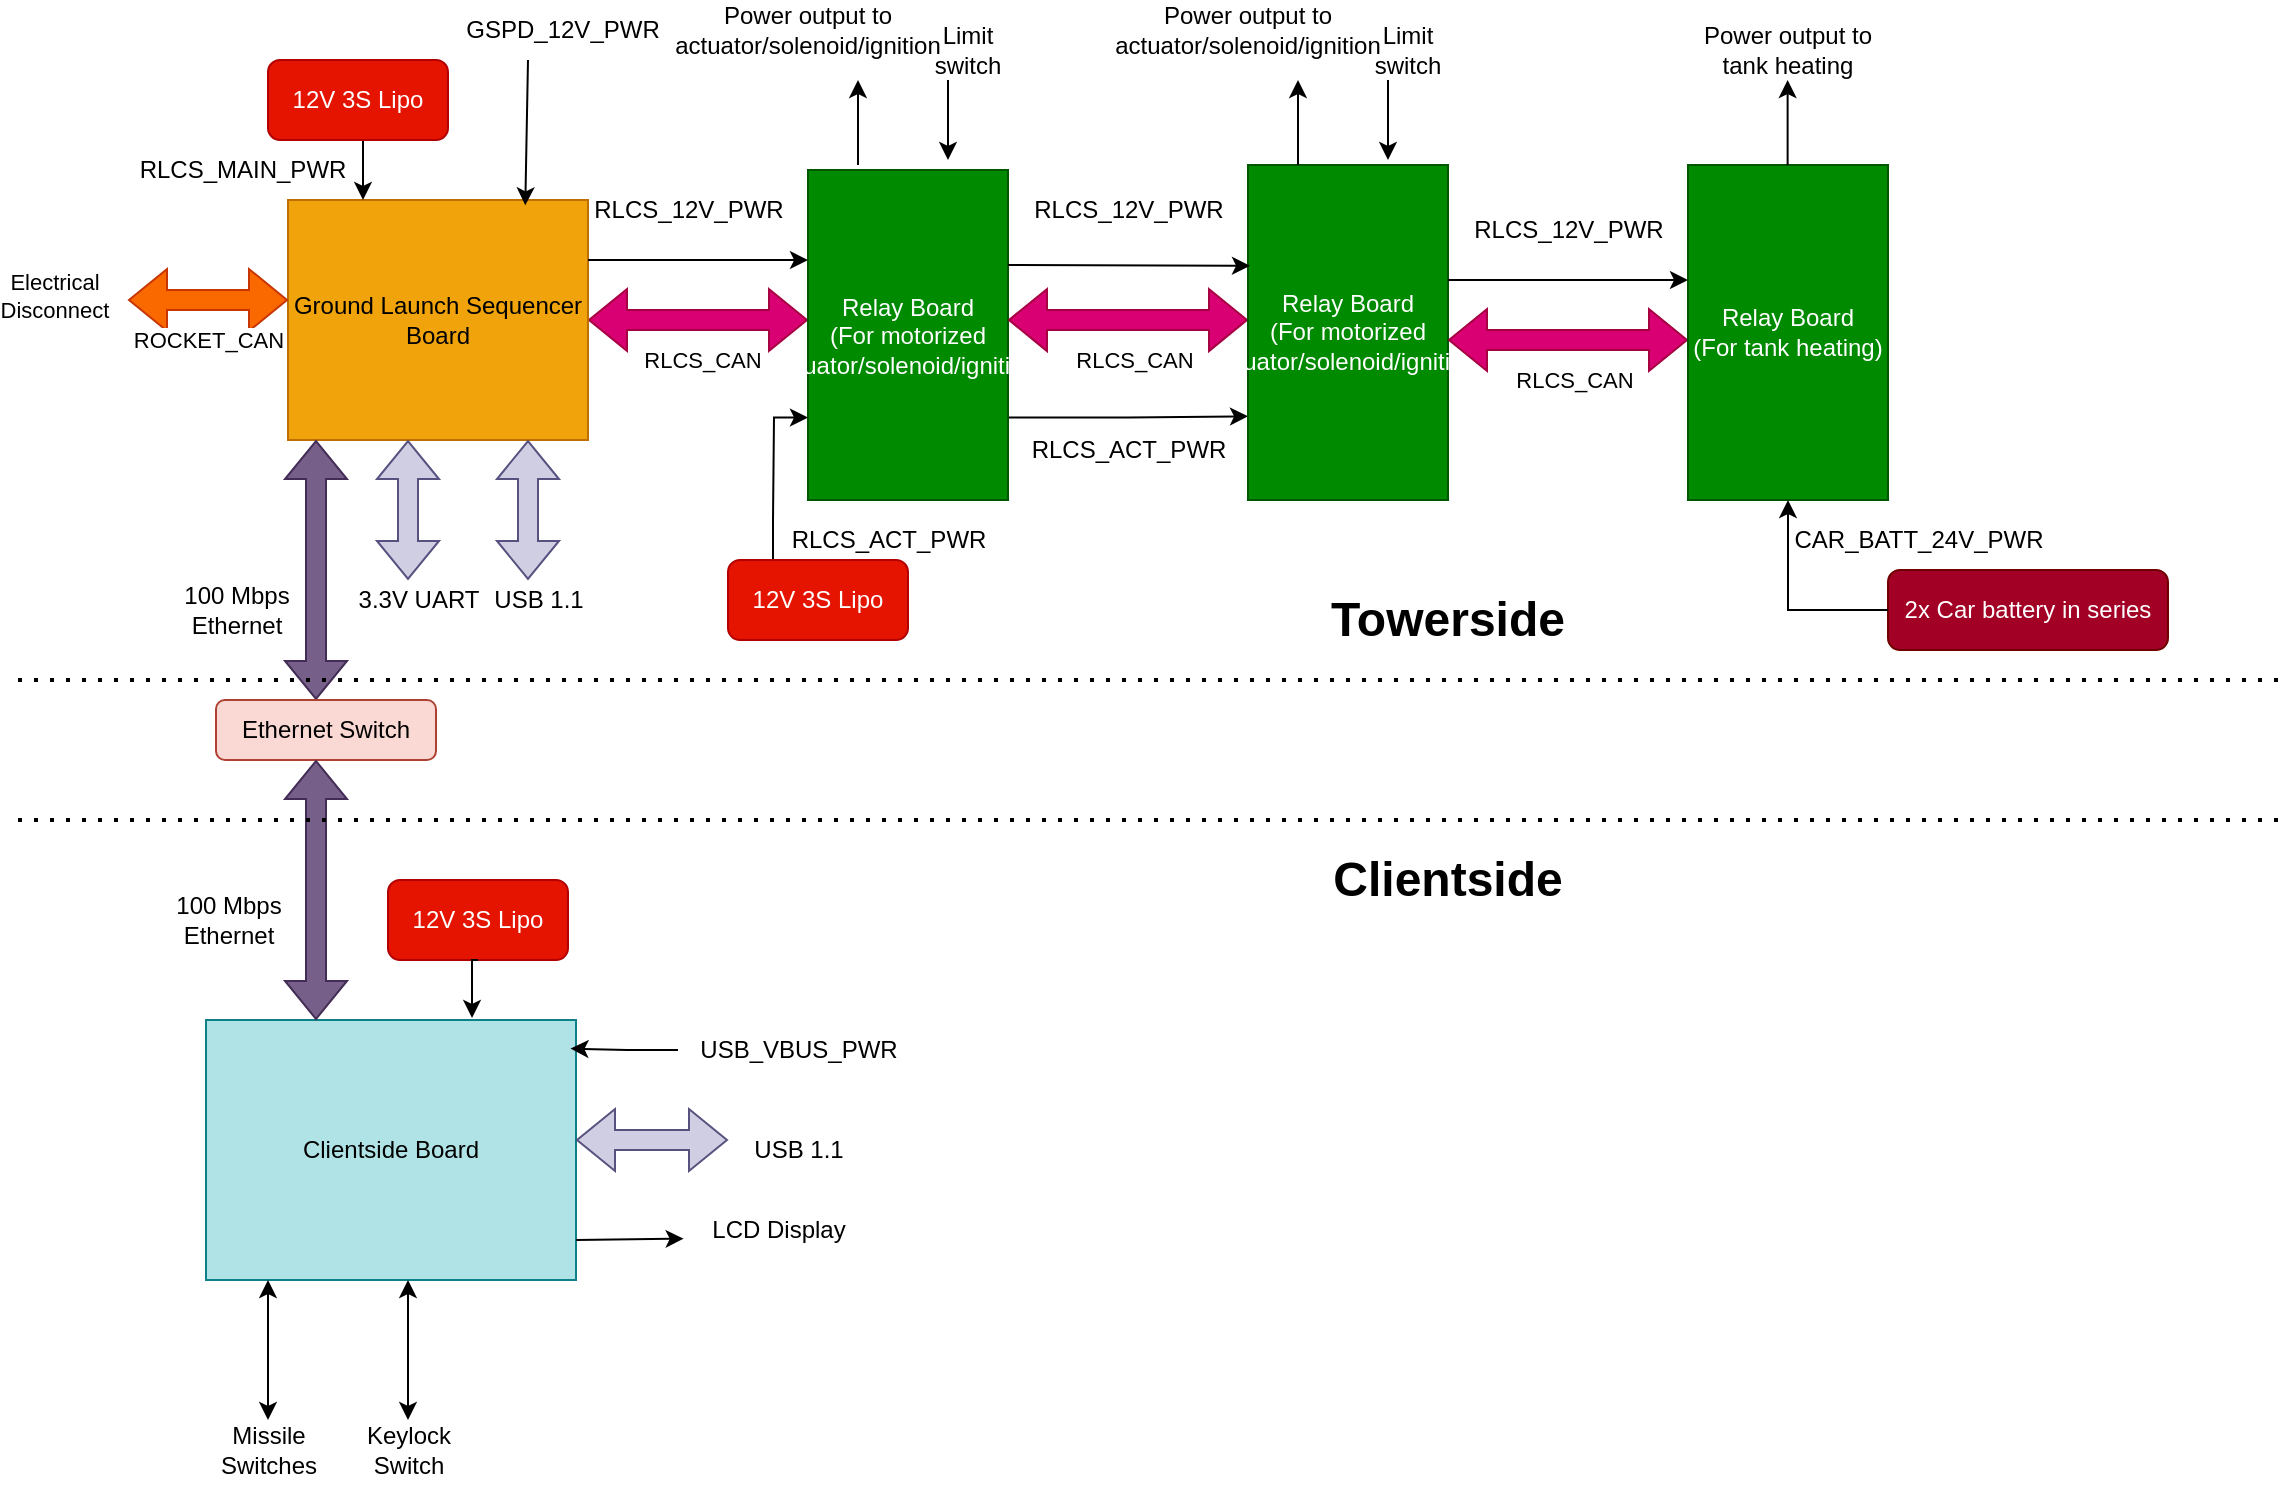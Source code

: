<mxfile version="28.2.5" pages="4">
  <diagram name="System Architecture" id="21cekb98lOXPzb_RpxWp">
    <mxGraphModel dx="1344" dy="868" grid="1" gridSize="10" guides="1" tooltips="1" connect="1" arrows="1" fold="1" page="1" pageScale="1" pageWidth="827" pageHeight="1169" math="0" shadow="0">
      <root>
        <mxCell id="0" />
        <mxCell id="1" parent="0" />
        <mxCell id="pu4P01RbKX67M3HBGX0o-3" value="" style="shape=flexArrow;endArrow=classic;startArrow=classic;html=1;rounded=0;fillColor=#d80073;strokeColor=#A50040;exitX=1;exitY=0.5;exitDx=0;exitDy=0;" edge="1" parent="1" source="pu4P01RbKX67M3HBGX0o-6">
          <mxGeometry width="100" height="100" relative="1" as="geometry">
            <mxPoint x="565" y="310" as="sourcePoint" />
            <mxPoint x="645" y="310" as="targetPoint" />
          </mxGeometry>
        </mxCell>
        <mxCell id="pu4P01RbKX67M3HBGX0o-4" value="RLCS_CAN" style="edgeLabel;html=1;align=center;verticalAlign=middle;resizable=0;points=[];" vertex="1" connectable="0" parent="pu4P01RbKX67M3HBGX0o-3">
          <mxGeometry x="0.105" y="-4" relative="1" as="geometry">
            <mxPoint x="-4" y="16" as="offset" />
          </mxGeometry>
        </mxCell>
        <mxCell id="pu4P01RbKX67M3HBGX0o-5" value="RLCS_12V_PWR" style="text;html=1;align=center;verticalAlign=middle;resizable=0;points=[];autosize=1;strokeColor=none;fillColor=none;" vertex="1" parent="1">
          <mxGeometry x="525" y="240" width="120" height="30" as="geometry" />
        </mxCell>
        <mxCell id="pu4P01RbKX67M3HBGX0o-6" value="Ground Launch Sequencer Board" style="rounded=0;whiteSpace=wrap;html=1;fillColor=#f0a30a;fontColor=#000000;strokeColor=#BD7000;" vertex="1" parent="1">
          <mxGeometry x="385" y="250" width="150" height="120" as="geometry" />
        </mxCell>
        <mxCell id="pu4P01RbKX67M3HBGX0o-26" style="edgeStyle=orthogonalEdgeStyle;rounded=0;orthogonalLoop=1;jettySize=auto;html=1;exitX=1;exitY=0.75;exitDx=0;exitDy=0;entryX=0;entryY=0.75;entryDx=0;entryDy=0;" edge="1" parent="1" source="pu4P01RbKX67M3HBGX0o-7" target="pu4P01RbKX67M3HBGX0o-13">
          <mxGeometry relative="1" as="geometry" />
        </mxCell>
        <mxCell id="pu4P01RbKX67M3HBGX0o-7" value="&lt;div&gt;Relay Board&lt;/div&gt;&lt;div&gt;(For motorized actuator/solenoid/ignition)&lt;/div&gt;" style="rounded=0;whiteSpace=wrap;html=1;fillColor=#008a00;fontColor=#ffffff;strokeColor=#005700;" vertex="1" parent="1">
          <mxGeometry x="645" y="235" width="100" height="165" as="geometry" />
        </mxCell>
        <mxCell id="pu4P01RbKX67M3HBGX0o-10" value="" style="shape=flexArrow;endArrow=classic;startArrow=classic;html=1;rounded=0;fillColor=#d80073;strokeColor=#A50040;entryX=0;entryY=0.463;entryDx=0;entryDy=0;entryPerimeter=0;" edge="1" parent="1" target="pu4P01RbKX67M3HBGX0o-13">
          <mxGeometry width="100" height="100" relative="1" as="geometry">
            <mxPoint x="745" y="310" as="sourcePoint" />
            <mxPoint x="825" y="310" as="targetPoint" />
          </mxGeometry>
        </mxCell>
        <mxCell id="pu4P01RbKX67M3HBGX0o-11" value="RLCS_CAN" style="edgeLabel;html=1;align=center;verticalAlign=middle;resizable=0;points=[];" vertex="1" connectable="0" parent="pu4P01RbKX67M3HBGX0o-10">
          <mxGeometry x="0.105" y="-4" relative="1" as="geometry">
            <mxPoint x="-4" y="16" as="offset" />
          </mxGeometry>
        </mxCell>
        <mxCell id="pu4P01RbKX67M3HBGX0o-12" value="RLCS_12V_PWR" style="text;html=1;align=center;verticalAlign=middle;resizable=0;points=[];autosize=1;strokeColor=none;fillColor=none;" vertex="1" parent="1">
          <mxGeometry x="745" y="240" width="120" height="30" as="geometry" />
        </mxCell>
        <mxCell id="pu4P01RbKX67M3HBGX0o-13" value="&lt;div&gt;Relay Board&lt;/div&gt;&lt;div&gt;(For motorized actuator/solenoid/ignition)&lt;/div&gt;" style="rounded=0;whiteSpace=wrap;html=1;fillColor=#008a00;fontColor=#ffffff;strokeColor=#005700;" vertex="1" parent="1">
          <mxGeometry x="865" y="232.5" width="100" height="167.5" as="geometry" />
        </mxCell>
        <mxCell id="pu4P01RbKX67M3HBGX0o-16" value="RLCS_ACT_PWR" style="text;html=1;align=center;verticalAlign=middle;resizable=0;points=[];autosize=1;strokeColor=none;fillColor=none;" vertex="1" parent="1">
          <mxGeometry x="745" y="360" width="120" height="30" as="geometry" />
        </mxCell>
        <mxCell id="pu4P01RbKX67M3HBGX0o-25" style="edgeStyle=orthogonalEdgeStyle;rounded=0;orthogonalLoop=1;jettySize=auto;html=1;exitX=0.25;exitY=0;exitDx=0;exitDy=0;entryX=0;entryY=0.75;entryDx=0;entryDy=0;" edge="1" parent="1" source="pu4P01RbKX67M3HBGX0o-18" target="pu4P01RbKX67M3HBGX0o-7">
          <mxGeometry relative="1" as="geometry">
            <Array as="points">
              <mxPoint x="628" y="410" />
              <mxPoint x="628" y="359" />
            </Array>
          </mxGeometry>
        </mxCell>
        <mxCell id="pu4P01RbKX67M3HBGX0o-18" value="12V 3S Lipo" style="rounded=1;whiteSpace=wrap;html=1;fillColor=#e51400;fontColor=#ffffff;strokeColor=#B20000;" vertex="1" parent="1">
          <mxGeometry x="605" y="430" width="90" height="40" as="geometry" />
        </mxCell>
        <mxCell id="pu4P01RbKX67M3HBGX0o-20" value="RLCS_ACT_PWR" style="text;html=1;align=center;verticalAlign=middle;resizable=0;points=[];autosize=1;strokeColor=none;fillColor=none;" vertex="1" parent="1">
          <mxGeometry x="625" y="405" width="120" height="30" as="geometry" />
        </mxCell>
        <mxCell id="pu4P01RbKX67M3HBGX0o-22" value="" style="endArrow=classic;html=1;rounded=0;entryX=0;entryY=0.273;entryDx=0;entryDy=0;exitX=1;exitY=0.25;exitDx=0;exitDy=0;entryPerimeter=0;" edge="1" parent="1" source="pu4P01RbKX67M3HBGX0o-6" target="pu4P01RbKX67M3HBGX0o-7">
          <mxGeometry width="50" height="50" relative="1" as="geometry">
            <mxPoint x="535" y="282.5" as="sourcePoint" />
            <mxPoint x="585" y="232.5" as="targetPoint" />
          </mxGeometry>
        </mxCell>
        <mxCell id="pu4P01RbKX67M3HBGX0o-27" value="" style="shape=flexArrow;endArrow=classic;startArrow=classic;html=1;rounded=0;fillColor=#76608a;strokeColor=#432D57;" edge="1" parent="1">
          <mxGeometry width="100" height="100" relative="1" as="geometry">
            <mxPoint x="399" y="500" as="sourcePoint" />
            <mxPoint x="399" y="370" as="targetPoint" />
          </mxGeometry>
        </mxCell>
        <mxCell id="pu4P01RbKX67M3HBGX0o-28" value="" style="shape=flexArrow;endArrow=classic;startArrow=classic;html=1;rounded=0;fillColor=#d0cee2;strokeColor=#56517e;" edge="1" parent="1">
          <mxGeometry width="100" height="100" relative="1" as="geometry">
            <mxPoint x="505" y="440" as="sourcePoint" />
            <mxPoint x="505" y="370" as="targetPoint" />
          </mxGeometry>
        </mxCell>
        <mxCell id="pu4P01RbKX67M3HBGX0o-29" value="&lt;div&gt;100 Mbps&lt;/div&gt;&lt;div&gt;Ethernet&lt;/div&gt;" style="text;html=1;align=center;verticalAlign=middle;resizable=0;points=[];autosize=1;strokeColor=none;fillColor=none;" vertex="1" parent="1">
          <mxGeometry x="319" y="435" width="80" height="40" as="geometry" />
        </mxCell>
        <mxCell id="pu4P01RbKX67M3HBGX0o-30" value="USB 1.1" style="text;html=1;align=center;verticalAlign=middle;resizable=0;points=[];autosize=1;strokeColor=none;fillColor=none;" vertex="1" parent="1">
          <mxGeometry x="475" y="435" width="70" height="30" as="geometry" />
        </mxCell>
        <mxCell id="pu4P01RbKX67M3HBGX0o-32" style="edgeStyle=orthogonalEdgeStyle;rounded=0;orthogonalLoop=1;jettySize=auto;html=1;exitX=0.75;exitY=1;exitDx=0;exitDy=0;entryX=0.25;entryY=0;entryDx=0;entryDy=0;" edge="1" parent="1" source="pu4P01RbKX67M3HBGX0o-31" target="pu4P01RbKX67M3HBGX0o-6">
          <mxGeometry relative="1" as="geometry" />
        </mxCell>
        <mxCell id="pu4P01RbKX67M3HBGX0o-31" value="12V 3S Lipo" style="rounded=1;whiteSpace=wrap;html=1;fillColor=#e51400;fontColor=#ffffff;strokeColor=#B20000;" vertex="1" parent="1">
          <mxGeometry x="375" y="180" width="90" height="40" as="geometry" />
        </mxCell>
        <mxCell id="pu4P01RbKX67M3HBGX0o-33" value="" style="endArrow=classic;html=1;rounded=0;entryX=0.791;entryY=0.022;entryDx=0;entryDy=0;entryPerimeter=0;" edge="1" parent="1" target="pu4P01RbKX67M3HBGX0o-6">
          <mxGeometry width="50" height="50" relative="1" as="geometry">
            <mxPoint x="505" y="180" as="sourcePoint" />
            <mxPoint x="555" y="130" as="targetPoint" />
          </mxGeometry>
        </mxCell>
        <mxCell id="pu4P01RbKX67M3HBGX0o-34" value="GSPD_12V_PWR" style="text;html=1;align=center;verticalAlign=middle;whiteSpace=wrap;rounded=0;" vertex="1" parent="1">
          <mxGeometry x="475" y="150" width="95" height="30" as="geometry" />
        </mxCell>
        <mxCell id="pu4P01RbKX67M3HBGX0o-36" value="Ethernet Switch" style="rounded=1;whiteSpace=wrap;html=1;fillColor=#fad9d5;strokeColor=#ae4132;" vertex="1" parent="1">
          <mxGeometry x="349" y="500" width="110" height="30" as="geometry" />
        </mxCell>
        <mxCell id="pu4P01RbKX67M3HBGX0o-37" value="Clientside Board" style="rounded=0;whiteSpace=wrap;html=1;fillColor=#b0e3e6;strokeColor=#0e8088;" vertex="1" parent="1">
          <mxGeometry x="344" y="660" width="185" height="130" as="geometry" />
        </mxCell>
        <mxCell id="pu4P01RbKX67M3HBGX0o-38" value="&lt;div&gt;100 Mbps&lt;/div&gt;&lt;div&gt;Ethernet&lt;/div&gt;" style="text;html=1;align=center;verticalAlign=middle;resizable=0;points=[];autosize=1;strokeColor=none;fillColor=none;" vertex="1" parent="1">
          <mxGeometry x="315" y="590" width="80" height="40" as="geometry" />
        </mxCell>
        <mxCell id="pu4P01RbKX67M3HBGX0o-39" value="" style="shape=flexArrow;endArrow=classic;startArrow=classic;html=1;rounded=0;fillColor=#76608a;strokeColor=#432D57;" edge="1" parent="1">
          <mxGeometry width="100" height="100" relative="1" as="geometry">
            <mxPoint x="399" y="660" as="sourcePoint" />
            <mxPoint x="399" y="530" as="targetPoint" />
          </mxGeometry>
        </mxCell>
        <mxCell id="pu4P01RbKX67M3HBGX0o-40" value="RLCS_MAIN_PWR" style="text;html=1;align=center;verticalAlign=middle;whiteSpace=wrap;rounded=0;" vertex="1" parent="1">
          <mxGeometry x="315" y="220" width="95" height="30" as="geometry" />
        </mxCell>
        <mxCell id="pu4P01RbKX67M3HBGX0o-42" value="" style="shape=flexArrow;endArrow=classic;startArrow=classic;html=1;rounded=0;fillColor=#fa6800;strokeColor=#C73500;" edge="1" parent="1">
          <mxGeometry width="100" height="100" relative="1" as="geometry">
            <mxPoint x="305" y="300" as="sourcePoint" />
            <mxPoint x="385" y="300" as="targetPoint" />
          </mxGeometry>
        </mxCell>
        <mxCell id="pu4P01RbKX67M3HBGX0o-43" value="ROCKET_CAN" style="edgeLabel;html=1;align=center;verticalAlign=middle;resizable=0;points=[];" vertex="1" connectable="0" parent="pu4P01RbKX67M3HBGX0o-42">
          <mxGeometry x="0.105" y="-4" relative="1" as="geometry">
            <mxPoint x="-4" y="16" as="offset" />
          </mxGeometry>
        </mxCell>
        <mxCell id="pu4P01RbKX67M3HBGX0o-44" value="&lt;div&gt;Electrical&lt;/div&gt;&lt;div&gt;Disconnect&lt;/div&gt;" style="edgeLabel;html=1;align=center;verticalAlign=middle;resizable=0;points=[];" vertex="1" connectable="0" parent="1">
          <mxGeometry x="300" y="360" as="geometry">
            <mxPoint x="-32" y="-62" as="offset" />
          </mxGeometry>
        </mxCell>
        <mxCell id="pu4P01RbKX67M3HBGX0o-45" value="" style="endArrow=none;dashed=1;html=1;dashPattern=1 3;strokeWidth=2;rounded=0;" edge="1" parent="1">
          <mxGeometry width="50" height="50" relative="1" as="geometry">
            <mxPoint x="250" y="490" as="sourcePoint" />
            <mxPoint x="1380" y="490" as="targetPoint" />
          </mxGeometry>
        </mxCell>
        <mxCell id="pu4P01RbKX67M3HBGX0o-46" value="&lt;h1&gt;Towerside&lt;/h1&gt;" style="text;html=1;align=center;verticalAlign=middle;whiteSpace=wrap;rounded=0;" vertex="1" parent="1">
          <mxGeometry x="935" y="445" width="60" height="30" as="geometry" />
        </mxCell>
        <mxCell id="pu4P01RbKX67M3HBGX0o-47" value="" style="endArrow=none;dashed=1;html=1;dashPattern=1 3;strokeWidth=2;rounded=0;" edge="1" parent="1">
          <mxGeometry width="50" height="50" relative="1" as="geometry">
            <mxPoint x="250" y="560" as="sourcePoint" />
            <mxPoint x="1381.905" y="560" as="targetPoint" />
          </mxGeometry>
        </mxCell>
        <mxCell id="pu4P01RbKX67M3HBGX0o-48" value="&lt;h1&gt;Clientside&lt;/h1&gt;" style="text;html=1;align=center;verticalAlign=middle;whiteSpace=wrap;rounded=0;" vertex="1" parent="1">
          <mxGeometry x="935" y="575" width="60" height="30" as="geometry" />
        </mxCell>
        <mxCell id="pu4P01RbKX67M3HBGX0o-50" value="" style="endArrow=classic;html=1;rounded=0;" edge="1" parent="1">
          <mxGeometry width="50" height="50" relative="1" as="geometry">
            <mxPoint x="670" y="232.5" as="sourcePoint" />
            <mxPoint x="670" y="190" as="targetPoint" />
          </mxGeometry>
        </mxCell>
        <mxCell id="pu4P01RbKX67M3HBGX0o-51" value="Power output to actuator/solenoid/ignition" style="text;html=1;align=center;verticalAlign=middle;whiteSpace=wrap;rounded=0;" vertex="1" parent="1">
          <mxGeometry x="595" y="150" width="100" height="30" as="geometry" />
        </mxCell>
        <mxCell id="pu4P01RbKX67M3HBGX0o-52" value="" style="endArrow=classic;html=1;rounded=0;" edge="1" parent="1">
          <mxGeometry width="50" height="50" relative="1" as="geometry">
            <mxPoint x="715" y="190" as="sourcePoint" />
            <mxPoint x="715" y="230" as="targetPoint" />
          </mxGeometry>
        </mxCell>
        <mxCell id="pu4P01RbKX67M3HBGX0o-53" value="&lt;div&gt;Limit switch&lt;/div&gt;" style="text;html=1;align=center;verticalAlign=middle;whiteSpace=wrap;rounded=0;" vertex="1" parent="1">
          <mxGeometry x="695" y="160" width="60" height="30" as="geometry" />
        </mxCell>
        <mxCell id="pu4P01RbKX67M3HBGX0o-57" value="" style="endArrow=classic;html=1;rounded=0;" edge="1" parent="1">
          <mxGeometry width="50" height="50" relative="1" as="geometry">
            <mxPoint x="890" y="232.5" as="sourcePoint" />
            <mxPoint x="890" y="190" as="targetPoint" />
          </mxGeometry>
        </mxCell>
        <mxCell id="pu4P01RbKX67M3HBGX0o-58" value="Power output to actuator/solenoid/ignition" style="text;html=1;align=center;verticalAlign=middle;whiteSpace=wrap;rounded=0;" vertex="1" parent="1">
          <mxGeometry x="815" y="150" width="100" height="30" as="geometry" />
        </mxCell>
        <mxCell id="pu4P01RbKX67M3HBGX0o-59" value="" style="endArrow=classic;html=1;rounded=0;" edge="1" parent="1">
          <mxGeometry width="50" height="50" relative="1" as="geometry">
            <mxPoint x="935" y="190" as="sourcePoint" />
            <mxPoint x="935" y="230" as="targetPoint" />
          </mxGeometry>
        </mxCell>
        <mxCell id="pu4P01RbKX67M3HBGX0o-60" value="&lt;div&gt;Limit switch&lt;/div&gt;" style="text;html=1;align=center;verticalAlign=middle;whiteSpace=wrap;rounded=0;" vertex="1" parent="1">
          <mxGeometry x="915" y="160" width="60" height="30" as="geometry" />
        </mxCell>
        <mxCell id="pu4P01RbKX67M3HBGX0o-62" value="" style="shape=flexArrow;endArrow=classic;startArrow=classic;html=1;rounded=0;fillColor=#d80073;strokeColor=#A50040;entryX=0;entryY=0.463;entryDx=0;entryDy=0;entryPerimeter=0;" edge="1" parent="1">
          <mxGeometry width="100" height="100" relative="1" as="geometry">
            <mxPoint x="965" y="320" as="sourcePoint" />
            <mxPoint x="1085" y="320" as="targetPoint" />
          </mxGeometry>
        </mxCell>
        <mxCell id="pu4P01RbKX67M3HBGX0o-63" value="RLCS_CAN" style="edgeLabel;html=1;align=center;verticalAlign=middle;resizable=0;points=[];" vertex="1" connectable="0" parent="pu4P01RbKX67M3HBGX0o-62">
          <mxGeometry x="0.105" y="-4" relative="1" as="geometry">
            <mxPoint x="-4" y="16" as="offset" />
          </mxGeometry>
        </mxCell>
        <mxCell id="pu4P01RbKX67M3HBGX0o-64" value="RLCS_12V_PWR" style="text;html=1;align=center;verticalAlign=middle;resizable=0;points=[];autosize=1;strokeColor=none;fillColor=none;" vertex="1" parent="1">
          <mxGeometry x="965" y="250" width="120" height="30" as="geometry" />
        </mxCell>
        <mxCell id="pu4P01RbKX67M3HBGX0o-65" value="&lt;div&gt;Relay Board&lt;/div&gt;&lt;div&gt;(For tank heating)&lt;/div&gt;" style="rounded=0;whiteSpace=wrap;html=1;fillColor=#008a00;fontColor=#ffffff;strokeColor=#005700;" vertex="1" parent="1">
          <mxGeometry x="1085" y="232.5" width="100" height="167.5" as="geometry" />
        </mxCell>
        <mxCell id="pu4P01RbKX67M3HBGX0o-66" value="" style="endArrow=classic;html=1;rounded=0;" edge="1" parent="1">
          <mxGeometry width="50" height="50" relative="1" as="geometry">
            <mxPoint x="965" y="290" as="sourcePoint" />
            <mxPoint x="1085" y="290" as="targetPoint" />
          </mxGeometry>
        </mxCell>
        <mxCell id="pu4P01RbKX67M3HBGX0o-68" value="" style="endArrow=classic;html=1;rounded=0;entryX=0.01;entryY=0.301;entryDx=0;entryDy=0;entryPerimeter=0;" edge="1" parent="1" target="pu4P01RbKX67M3HBGX0o-13">
          <mxGeometry width="50" height="50" relative="1" as="geometry">
            <mxPoint x="745" y="282.5" as="sourcePoint" />
            <mxPoint x="795" y="232.5" as="targetPoint" />
          </mxGeometry>
        </mxCell>
        <mxCell id="pu4P01RbKX67M3HBGX0o-69" value="Power output to tank heating" style="text;html=1;align=center;verticalAlign=middle;whiteSpace=wrap;rounded=0;" vertex="1" parent="1">
          <mxGeometry x="1085" y="160" width="100" height="30" as="geometry" />
        </mxCell>
        <mxCell id="pu4P01RbKX67M3HBGX0o-70" value="" style="endArrow=classic;html=1;rounded=0;" edge="1" parent="1">
          <mxGeometry width="50" height="50" relative="1" as="geometry">
            <mxPoint x="1134.81" y="232.5" as="sourcePoint" />
            <mxPoint x="1134.81" y="190" as="targetPoint" />
          </mxGeometry>
        </mxCell>
        <mxCell id="pu4P01RbKX67M3HBGX0o-71" value="CAR_BATT_24V_PWR" style="text;html=1;align=center;verticalAlign=middle;resizable=0;points=[];autosize=1;strokeColor=none;fillColor=none;" vertex="1" parent="1">
          <mxGeometry x="1125" y="405" width="150" height="30" as="geometry" />
        </mxCell>
        <mxCell id="pu4P01RbKX67M3HBGX0o-72" value="2x Car battery in series" style="rounded=1;whiteSpace=wrap;html=1;fillColor=#a20025;fontColor=#ffffff;strokeColor=#6F0000;" vertex="1" parent="1">
          <mxGeometry x="1185" y="435" width="140" height="40" as="geometry" />
        </mxCell>
        <mxCell id="pu4P01RbKX67M3HBGX0o-73" value="" style="endArrow=classic;html=1;rounded=0;entryX=0.5;entryY=1;entryDx=0;entryDy=0;" edge="1" parent="1" target="pu4P01RbKX67M3HBGX0o-65">
          <mxGeometry width="50" height="50" relative="1" as="geometry">
            <mxPoint x="1185" y="455" as="sourcePoint" />
            <mxPoint x="1235" y="405" as="targetPoint" />
            <Array as="points">
              <mxPoint x="1135" y="455" />
            </Array>
          </mxGeometry>
        </mxCell>
        <mxCell id="pu4P01RbKX67M3HBGX0o-74" value="" style="endArrow=classic;startArrow=classic;html=1;rounded=0;" edge="1" parent="1">
          <mxGeometry width="50" height="50" relative="1" as="geometry">
            <mxPoint x="375" y="860" as="sourcePoint" />
            <mxPoint x="375" y="790" as="targetPoint" />
          </mxGeometry>
        </mxCell>
        <mxCell id="pu4P01RbKX67M3HBGX0o-75" value="&lt;div&gt;Missile&lt;/div&gt;&lt;div&gt;Switches&lt;/div&gt;" style="text;html=1;align=center;verticalAlign=middle;resizable=0;points=[];autosize=1;strokeColor=none;fillColor=none;" vertex="1" parent="1">
          <mxGeometry x="340" y="855" width="70" height="40" as="geometry" />
        </mxCell>
        <mxCell id="pu4P01RbKX67M3HBGX0o-77" value="" style="shape=flexArrow;endArrow=classic;startArrow=classic;html=1;rounded=0;fillColor=#d0cee2;strokeColor=#56517e;" edge="1" parent="1">
          <mxGeometry width="100" height="100" relative="1" as="geometry">
            <mxPoint x="445" y="440" as="sourcePoint" />
            <mxPoint x="445" y="370" as="targetPoint" />
          </mxGeometry>
        </mxCell>
        <mxCell id="pu4P01RbKX67M3HBGX0o-78" value="3.3V UART" style="text;html=1;align=center;verticalAlign=middle;resizable=0;points=[];autosize=1;strokeColor=none;fillColor=none;" vertex="1" parent="1">
          <mxGeometry x="410" y="435" width="80" height="30" as="geometry" />
        </mxCell>
        <mxCell id="pu4P01RbKX67M3HBGX0o-79" value="12V 3S Lipo" style="rounded=1;whiteSpace=wrap;html=1;fillColor=#e51400;fontColor=#ffffff;strokeColor=#B20000;" vertex="1" parent="1">
          <mxGeometry x="435" y="590" width="90" height="40" as="geometry" />
        </mxCell>
        <mxCell id="pu4P01RbKX67M3HBGX0o-80" style="edgeStyle=orthogonalEdgeStyle;rounded=0;orthogonalLoop=1;jettySize=auto;html=1;exitX=0.5;exitY=1;exitDx=0;exitDy=0;entryX=0.719;entryY=-0.008;entryDx=0;entryDy=0;entryPerimeter=0;" edge="1" parent="1" source="pu4P01RbKX67M3HBGX0o-79" target="pu4P01RbKX67M3HBGX0o-37">
          <mxGeometry relative="1" as="geometry" />
        </mxCell>
        <mxCell id="pu4P01RbKX67M3HBGX0o-81" value="" style="endArrow=classic;startArrow=classic;html=1;rounded=0;" edge="1" parent="1">
          <mxGeometry width="50" height="50" relative="1" as="geometry">
            <mxPoint x="445" y="860" as="sourcePoint" />
            <mxPoint x="445" y="790" as="targetPoint" />
          </mxGeometry>
        </mxCell>
        <mxCell id="pu4P01RbKX67M3HBGX0o-82" value="&lt;div&gt;Keylock&lt;/div&gt;&lt;div&gt;Switch&lt;/div&gt;" style="text;html=1;align=center;verticalAlign=middle;resizable=0;points=[];autosize=1;strokeColor=none;fillColor=none;" vertex="1" parent="1">
          <mxGeometry x="410" y="855" width="70" height="40" as="geometry" />
        </mxCell>
        <mxCell id="pu4P01RbKX67M3HBGX0o-83" value="&lt;div&gt;LCD Display&lt;/div&gt;" style="text;html=1;align=center;verticalAlign=middle;resizable=0;points=[];autosize=1;strokeColor=none;fillColor=none;" vertex="1" parent="1">
          <mxGeometry x="585" y="750" width="90" height="30" as="geometry" />
        </mxCell>
        <mxCell id="pu4P01RbKX67M3HBGX0o-84" value="" style="endArrow=classic;html=1;rounded=0;entryX=-0.024;entryY=0.644;entryDx=0;entryDy=0;entryPerimeter=0;" edge="1" parent="1" target="pu4P01RbKX67M3HBGX0o-83">
          <mxGeometry width="50" height="50" relative="1" as="geometry">
            <mxPoint x="529" y="770" as="sourcePoint" />
            <mxPoint x="579" y="720" as="targetPoint" />
          </mxGeometry>
        </mxCell>
        <mxCell id="pu4P01RbKX67M3HBGX0o-87" value="" style="shape=flexArrow;endArrow=classic;startArrow=classic;html=1;rounded=0;fillColor=#d0cee2;strokeColor=#56517e;entryX=0.994;entryY=0.444;entryDx=0;entryDy=0;entryPerimeter=0;" edge="1" parent="1">
          <mxGeometry width="100" height="100" relative="1" as="geometry">
            <mxPoint x="605" y="720" as="sourcePoint" />
            <mxPoint x="529.0" y="720" as="targetPoint" />
          </mxGeometry>
        </mxCell>
        <mxCell id="pu4P01RbKX67M3HBGX0o-88" value="USB 1.1" style="text;html=1;align=center;verticalAlign=middle;resizable=0;points=[];autosize=1;strokeColor=none;fillColor=none;" vertex="1" parent="1">
          <mxGeometry x="605" y="710" width="70" height="30" as="geometry" />
        </mxCell>
        <mxCell id="pu4P01RbKX67M3HBGX0o-89" value="USB_VBUS_PWR" style="text;html=1;align=center;verticalAlign=middle;resizable=0;points=[];autosize=1;strokeColor=none;fillColor=none;" vertex="1" parent="1">
          <mxGeometry x="580" y="660" width="120" height="30" as="geometry" />
        </mxCell>
        <mxCell id="pu4P01RbKX67M3HBGX0o-90" style="edgeStyle=orthogonalEdgeStyle;rounded=0;orthogonalLoop=1;jettySize=auto;html=1;entryX=0.985;entryY=0.11;entryDx=0;entryDy=0;entryPerimeter=0;" edge="1" parent="1" source="pu4P01RbKX67M3HBGX0o-89" target="pu4P01RbKX67M3HBGX0o-37">
          <mxGeometry relative="1" as="geometry" />
        </mxCell>
      </root>
    </mxGraphModel>
  </diagram>
  <diagram id="gSqf4aXHBQe4CGsvw2W1" name="Ground Launch Sequencer Board">
    <mxGraphModel dx="1008" dy="651" grid="1" gridSize="10" guides="1" tooltips="1" connect="1" arrows="1" fold="1" page="1" pageScale="1" pageWidth="1169" pageHeight="827" math="0" shadow="0">
      <root>
        <mxCell id="0" />
        <mxCell id="1" parent="0" />
        <mxCell id="qdDsLHyzKveJU3ITfmSE-1" value="&lt;div&gt;Micro-Controller&lt;/div&gt;&lt;div&gt;STM32H753ZIT6&lt;/div&gt;" style="rounded=0;whiteSpace=wrap;html=1;fillColor=#e51400;strokeColor=#B20000;fontColor=#ffffff;" vertex="1" parent="1">
          <mxGeometry x="510" y="280" width="200" height="330" as="geometry" />
        </mxCell>
        <mxCell id="HoFPzHtr6OF-qo0QC_54-1" value="" style="endArrow=classic;startArrow=classic;html=1;rounded=0;" edge="1" parent="1">
          <mxGeometry width="50" height="50" relative="1" as="geometry">
            <mxPoint x="400" y="320" as="sourcePoint" />
            <mxPoint x="510" y="320" as="targetPoint" />
          </mxGeometry>
        </mxCell>
        <mxCell id="HoFPzHtr6OF-qo0QC_54-2" value="MII + MDIO" style="text;html=1;align=center;verticalAlign=middle;resizable=0;points=[];autosize=1;strokeColor=none;fillColor=none;" vertex="1" parent="1">
          <mxGeometry x="410" y="290" width="90" height="30" as="geometry" />
        </mxCell>
        <mxCell id="HoFPzHtr6OF-qo0QC_54-4" value="&lt;div&gt;Ethernet PHY&lt;/div&gt;&lt;div&gt;KSZ8001&lt;/div&gt;" style="rounded=0;whiteSpace=wrap;html=1;fillColor=#008a00;strokeColor=#005700;fontColor=#ffffff;" vertex="1" parent="1">
          <mxGeometry x="280" y="290" width="120" height="60" as="geometry" />
        </mxCell>
        <mxCell id="XH1Xhjpc8VRsZA--ubRQ-1" value="" style="endArrow=classic;startArrow=classic;html=1;rounded=0;" edge="1" parent="1">
          <mxGeometry width="50" height="50" relative="1" as="geometry">
            <mxPoint x="190" y="320" as="sourcePoint" />
            <mxPoint x="280" y="320" as="targetPoint" />
          </mxGeometry>
        </mxCell>
        <mxCell id="XH1Xhjpc8VRsZA--ubRQ-2" value="Ethernet" style="text;html=1;align=center;verticalAlign=middle;resizable=0;points=[];autosize=1;strokeColor=none;fillColor=none;" vertex="1" parent="1">
          <mxGeometry x="200" y="290" width="70" height="30" as="geometry" />
        </mxCell>
        <mxCell id="XH1Xhjpc8VRsZA--ubRQ-4" value="&lt;div&gt;Ethernet Jack with Magnet&lt;/div&gt;&lt;div&gt;RJMG1BD3B8K1ANR&lt;/div&gt;" style="rounded=0;whiteSpace=wrap;html=1;fillColor=#bac8d3;strokeColor=#23445d;" vertex="1" parent="1">
          <mxGeometry x="60" y="290" width="130" height="60" as="geometry" />
        </mxCell>
        <mxCell id="ubYwXcn9aYm7zvfCdxok-1" value="&lt;div&gt;CAN Transceiver&lt;/div&gt;&lt;div&gt;MCP2515&lt;/div&gt;" style="rounded=0;whiteSpace=wrap;html=1;fillColor=#CC6600;strokeColor=#BD7000;fontColor=#000000;" vertex="1" parent="1">
          <mxGeometry x="285" y="450" width="120" height="60" as="geometry" />
        </mxCell>
        <mxCell id="ubYwXcn9aYm7zvfCdxok-2" value="&lt;div&gt;CAN Transceiver&lt;/div&gt;&lt;div&gt;MCP2515&lt;/div&gt;" style="rounded=0;whiteSpace=wrap;html=1;fillColor=#CC6600;strokeColor=#BD7000;fontColor=#000000;" vertex="1" parent="1">
          <mxGeometry x="285" y="540" width="120" height="60" as="geometry" />
        </mxCell>
        <mxCell id="ubYwXcn9aYm7zvfCdxok-3" value="" style="endArrow=classic;startArrow=classic;html=1;rounded=0;" edge="1" parent="1">
          <mxGeometry width="50" height="50" relative="1" as="geometry">
            <mxPoint x="400" y="478.69" as="sourcePoint" />
            <mxPoint x="510" y="478.69" as="targetPoint" />
          </mxGeometry>
        </mxCell>
        <mxCell id="ubYwXcn9aYm7zvfCdxok-4" value="CAN TX/RX" style="text;html=1;align=center;verticalAlign=middle;resizable=0;points=[];autosize=1;strokeColor=none;fillColor=none;" vertex="1" parent="1">
          <mxGeometry x="410" y="480" width="90" height="30" as="geometry" />
        </mxCell>
        <mxCell id="ubYwXcn9aYm7zvfCdxok-5" value="" style="endArrow=classic;startArrow=classic;html=1;rounded=0;" edge="1" parent="1">
          <mxGeometry width="50" height="50" relative="1" as="geometry">
            <mxPoint x="405" y="553.83" as="sourcePoint" />
            <mxPoint x="515" y="553.83" as="targetPoint" />
          </mxGeometry>
        </mxCell>
        <mxCell id="ubYwXcn9aYm7zvfCdxok-6" value="CAN TX/RX" style="text;html=1;align=center;verticalAlign=middle;resizable=0;points=[];autosize=1;strokeColor=none;fillColor=none;" vertex="1" parent="1">
          <mxGeometry x="415" y="554.83" width="90" height="30" as="geometry" />
        </mxCell>
        <mxCell id="ubYwXcn9aYm7zvfCdxok-7" value="" style="endArrow=classic;startArrow=classic;html=1;rounded=0;" edge="1" parent="1">
          <mxGeometry width="50" height="50" relative="1" as="geometry">
            <mxPoint x="195" y="494.19" as="sourcePoint" />
            <mxPoint x="285" y="494.19" as="targetPoint" />
          </mxGeometry>
        </mxCell>
        <mxCell id="ubYwXcn9aYm7zvfCdxok-8" value="CANH/CANL" style="text;html=1;align=center;verticalAlign=middle;resizable=0;points=[];autosize=1;strokeColor=none;fillColor=none;" vertex="1" parent="1">
          <mxGeometry x="195" y="464.19" width="90" height="30" as="geometry" />
        </mxCell>
        <mxCell id="ubYwXcn9aYm7zvfCdxok-9" value="&lt;div&gt;&lt;span style=&quot;color: light-dark(rgb(255, 255, 255), rgb(237, 237, 237));&quot;&gt;Screw Terminal&lt;/span&gt;&lt;/div&gt;&lt;div&gt;&lt;span style=&quot;color: light-dark(rgb(255, 255, 255), rgb(237, 237, 237));&quot;&gt;(For Rocket CAN 1)&lt;/span&gt;&lt;/div&gt;" style="rounded=0;whiteSpace=wrap;html=1;fillColor=#000000;" vertex="1" parent="1">
          <mxGeometry x="75" y="450" width="120" height="60" as="geometry" />
        </mxCell>
        <mxCell id="ubYwXcn9aYm7zvfCdxok-11" value="" style="endArrow=classic;startArrow=classic;html=1;rounded=0;" edge="1" parent="1">
          <mxGeometry width="50" height="50" relative="1" as="geometry">
            <mxPoint x="195" y="570" as="sourcePoint" />
            <mxPoint x="285" y="570" as="targetPoint" />
          </mxGeometry>
        </mxCell>
        <mxCell id="ubYwXcn9aYm7zvfCdxok-12" value="CANH/CANL" style="text;html=1;align=center;verticalAlign=middle;resizable=0;points=[];autosize=1;strokeColor=none;fillColor=none;" vertex="1" parent="1">
          <mxGeometry x="195" y="540" width="90" height="30" as="geometry" />
        </mxCell>
        <mxCell id="ubYwXcn9aYm7zvfCdxok-13" value="&lt;div&gt;&lt;span style=&quot;color: light-dark(rgb(255, 255, 255), rgb(237, 237, 237));&quot;&gt;Screw Terminal&lt;/span&gt;&lt;/div&gt;&lt;div&gt;&lt;span style=&quot;color: light-dark(rgb(255, 255, 255), rgb(237, 237, 237));&quot;&gt;(For Rocket CAN 2)&lt;/span&gt;&lt;/div&gt;" style="rounded=0;whiteSpace=wrap;html=1;fillColor=#000000;" vertex="1" parent="1">
          <mxGeometry x="75" y="540" width="120" height="60" as="geometry" />
        </mxCell>
        <mxCell id="nTfEvm4-ibgXAPG-Cj3S-1" value="12V -&amp;gt; 3V3 Buck" style="rounded=0;whiteSpace=wrap;html=1;fillColor=#ffff88;strokeColor=#36393d;" vertex="1" parent="1">
          <mxGeometry x="470" y="200" width="120" height="40" as="geometry" />
        </mxCell>
        <mxCell id="nTfEvm4-ibgXAPG-Cj3S-2" style="edgeStyle=orthogonalEdgeStyle;rounded=0;orthogonalLoop=1;jettySize=auto;html=1;exitX=0.5;exitY=1;exitDx=0;exitDy=0;" edge="1" parent="1" source="nTfEvm4-ibgXAPG-Cj3S-1">
          <mxGeometry relative="1" as="geometry">
            <mxPoint x="530" y="280" as="targetPoint" />
          </mxGeometry>
        </mxCell>
        <mxCell id="nTfEvm4-ibgXAPG-Cj3S-3" value="Power ORing" style="rounded=0;whiteSpace=wrap;html=1;fillColor=#cce5ff;strokeColor=#36393d;" vertex="1" parent="1">
          <mxGeometry x="465" y="120" width="120" height="30" as="geometry" />
        </mxCell>
        <mxCell id="nTfEvm4-ibgXAPG-Cj3S-4" style="edgeStyle=orthogonalEdgeStyle;rounded=0;orthogonalLoop=1;jettySize=auto;html=1;exitX=0.5;exitY=1;exitDx=0;exitDy=0;entryX=0.087;entryY=-0.009;entryDx=0;entryDy=0;entryPerimeter=0;" edge="1" parent="1">
          <mxGeometry relative="1" as="geometry">
            <mxPoint x="530" y="150.36" as="sourcePoint" />
            <mxPoint x="530.44" y="200" as="targetPoint" />
          </mxGeometry>
        </mxCell>
        <mxCell id="nTfEvm4-ibgXAPG-Cj3S-5" value="12V" style="text;html=1;align=center;verticalAlign=middle;resizable=0;points=[];autosize=1;strokeColor=none;fillColor=none;" vertex="1" parent="1">
          <mxGeometry x="525" y="158.36" width="40" height="30" as="geometry" />
        </mxCell>
        <mxCell id="nTfEvm4-ibgXAPG-Cj3S-7" value="3.3V" style="text;html=1;align=center;verticalAlign=middle;resizable=0;points=[];autosize=1;strokeColor=none;fillColor=none;" vertex="1" parent="1">
          <mxGeometry x="520" y="240" width="50" height="30" as="geometry" />
        </mxCell>
        <mxCell id="nTfEvm4-ibgXAPG-Cj3S-9" value="" style="endArrow=classic;html=1;rounded=0;entryX=0.75;entryY=0;entryDx=0;entryDy=0;" edge="1" parent="1" target="HoFPzHtr6OF-qo0QC_54-4">
          <mxGeometry width="50" height="50" relative="1" as="geometry">
            <mxPoint x="530" y="250" as="sourcePoint" />
            <mxPoint x="580" y="200" as="targetPoint" />
            <Array as="points">
              <mxPoint x="370" y="250" />
            </Array>
          </mxGeometry>
        </mxCell>
        <mxCell id="nTfEvm4-ibgXAPG-Cj3S-11" style="edgeStyle=orthogonalEdgeStyle;rounded=0;orthogonalLoop=1;jettySize=auto;html=1;exitX=0.5;exitY=0;exitDx=0;exitDy=0;entryX=0.5;entryY=1;entryDx=0;entryDy=0;" edge="1" parent="1" source="nTfEvm4-ibgXAPG-Cj3S-10" target="ubYwXcn9aYm7zvfCdxok-2">
          <mxGeometry relative="1" as="geometry" />
        </mxCell>
        <mxCell id="nTfEvm4-ibgXAPG-Cj3S-10" value="12V -&amp;gt; 5V LDO" style="rounded=0;whiteSpace=wrap;html=1;fillColor=#ffff88;strokeColor=#36393d;" vertex="1" parent="1">
          <mxGeometry x="285" y="640" width="120" height="40" as="geometry" />
        </mxCell>
        <mxCell id="nTfEvm4-ibgXAPG-Cj3S-12" value="5V" style="text;html=1;align=center;verticalAlign=middle;resizable=0;points=[];autosize=1;strokeColor=none;fillColor=none;" vertex="1" parent="1">
          <mxGeometry x="336" y="608" width="40" height="30" as="geometry" />
        </mxCell>
        <mxCell id="nTfEvm4-ibgXAPG-Cj3S-13" value="12V" style="text;html=1;align=center;verticalAlign=middle;resizable=0;points=[];autosize=1;strokeColor=none;fillColor=none;" vertex="1" parent="1">
          <mxGeometry x="325" y="710" width="40" height="30" as="geometry" />
        </mxCell>
        <mxCell id="nTfEvm4-ibgXAPG-Cj3S-14" value="" style="endArrow=classic;html=1;rounded=0;entryX=0.5;entryY=1;entryDx=0;entryDy=0;" edge="1" parent="1" target="nTfEvm4-ibgXAPG-Cj3S-10">
          <mxGeometry width="50" height="50" relative="1" as="geometry">
            <mxPoint x="345" y="710" as="sourcePoint" />
            <mxPoint x="395" y="660" as="targetPoint" />
          </mxGeometry>
        </mxCell>
        <mxCell id="nTfEvm4-ibgXAPG-Cj3S-15" value="" style="endArrow=classic;html=1;rounded=0;" edge="1" parent="1">
          <mxGeometry width="50" height="50" relative="1" as="geometry">
            <mxPoint x="480" y="80" as="sourcePoint" />
            <mxPoint x="480" y="120" as="targetPoint" />
          </mxGeometry>
        </mxCell>
        <mxCell id="nTfEvm4-ibgXAPG-Cj3S-16" value="" style="endArrow=classic;html=1;rounded=0;" edge="1" parent="1">
          <mxGeometry width="50" height="50" relative="1" as="geometry">
            <mxPoint x="545" y="80" as="sourcePoint" />
            <mxPoint x="545" y="120" as="targetPoint" />
          </mxGeometry>
        </mxCell>
        <mxCell id="nTfEvm4-ibgXAPG-Cj3S-17" value="3S Main LiPo" style="text;html=1;align=center;verticalAlign=middle;resizable=0;points=[];autosize=1;strokeColor=none;fillColor=none;" vertex="1" parent="1">
          <mxGeometry x="420" y="50" width="90" height="30" as="geometry" />
        </mxCell>
        <mxCell id="nTfEvm4-ibgXAPG-Cj3S-18" value="GSPD 12V" style="text;html=1;align=center;verticalAlign=middle;resizable=0;points=[];autosize=1;strokeColor=none;fillColor=none;" vertex="1" parent="1">
          <mxGeometry x="505" y="50" width="80" height="30" as="geometry" />
        </mxCell>
        <mxCell id="nTfEvm4-ibgXAPG-Cj3S-19" value="" style="endArrow=classic;html=1;rounded=0;" edge="1" parent="1">
          <mxGeometry width="50" height="50" relative="1" as="geometry">
            <mxPoint x="530" y="170" as="sourcePoint" />
            <mxPoint x="440" y="170" as="targetPoint" />
          </mxGeometry>
        </mxCell>
        <mxCell id="nTfEvm4-ibgXAPG-Cj3S-20" value="&lt;div&gt;RLCS 12V Rail&lt;/div&gt;&lt;div&gt;(Supply to Relay Boards)&lt;/div&gt;" style="text;html=1;align=center;verticalAlign=middle;resizable=0;points=[];autosize=1;strokeColor=none;fillColor=none;" vertex="1" parent="1">
          <mxGeometry x="290" y="145" width="160" height="40" as="geometry" />
        </mxCell>
        <mxCell id="D9OYoL-hVHCEQilNKT06-1" value="" style="endArrow=classic;html=1;rounded=0;" edge="1" parent="1">
          <mxGeometry width="50" height="50" relative="1" as="geometry">
            <mxPoint x="710" y="300" as="sourcePoint" />
            <mxPoint x="810" y="300" as="targetPoint" />
          </mxGeometry>
        </mxCell>
        <mxCell id="D9OYoL-hVHCEQilNKT06-2" value="GPIO" style="text;html=1;align=center;verticalAlign=middle;resizable=0;points=[];autosize=1;strokeColor=none;fillColor=none;" vertex="1" parent="1">
          <mxGeometry x="730" y="270" width="50" height="30" as="geometry" />
        </mxCell>
        <mxCell id="D9OYoL-hVHCEQilNKT06-3" value="8-digits of seven segment display" style="rounded=0;whiteSpace=wrap;html=1;fillColor=#cce5ff;strokeColor=#36393d;" vertex="1" parent="1">
          <mxGeometry x="810" y="270" width="120" height="60" as="geometry" />
        </mxCell>
        <mxCell id="0N-YdFhR0gd5MEaFAJDC-1" value="" style="endArrow=classic;startArrow=classic;html=1;rounded=0;" edge="1" parent="1">
          <mxGeometry width="50" height="50" relative="1" as="geometry">
            <mxPoint x="620" y="280" as="sourcePoint" />
            <mxPoint x="620" y="130" as="targetPoint" />
          </mxGeometry>
        </mxCell>
        <mxCell id="0N-YdFhR0gd5MEaFAJDC-2" value="" style="endArrow=classic;startArrow=classic;html=1;rounded=0;" edge="1" parent="1">
          <mxGeometry width="50" height="50" relative="1" as="geometry">
            <mxPoint x="690" y="280" as="sourcePoint" />
            <mxPoint x="690" y="130" as="targetPoint" />
          </mxGeometry>
        </mxCell>
        <mxCell id="0N-YdFhR0gd5MEaFAJDC-3" value="USB" style="text;html=1;align=center;verticalAlign=middle;resizable=0;points=[];autosize=1;strokeColor=none;fillColor=none;" vertex="1" parent="1">
          <mxGeometry x="610" y="185" width="50" height="30" as="geometry" />
        </mxCell>
        <mxCell id="0N-YdFhR0gd5MEaFAJDC-4" value="&lt;div&gt;3.3V UART&lt;/div&gt;" style="text;html=1;align=center;verticalAlign=middle;resizable=0;points=[];autosize=1;strokeColor=none;fillColor=none;" vertex="1" parent="1">
          <mxGeometry x="690" y="188.36" width="80" height="30" as="geometry" />
        </mxCell>
        <mxCell id="0N-YdFhR0gd5MEaFAJDC-5" value="&lt;div&gt;&lt;span style=&quot;color: light-dark(rgb(255, 255, 255), rgb(237, 237, 237));&quot;&gt;Screw Terminal&lt;/span&gt;&lt;/div&gt;" style="rounded=0;whiteSpace=wrap;html=1;fillColor=#000000;" vertex="1" parent="1">
          <mxGeometry x="670" y="70" width="60" height="60" as="geometry" />
        </mxCell>
        <mxCell id="0N-YdFhR0gd5MEaFAJDC-7" value="&lt;div&gt;USB Type-B&lt;/div&gt;&lt;div&gt;Conn&lt;/div&gt;" style="rounded=0;whiteSpace=wrap;html=1;fillColor=#e1d5e7;strokeColor=#9673a6;" vertex="1" parent="1">
          <mxGeometry x="605" y="70" width="60" height="60" as="geometry" />
        </mxCell>
        <mxCell id="prMELB2387xpJ6BFsLP5-1" value="" style="endArrow=classic;html=1;rounded=0;" edge="1" parent="1">
          <mxGeometry width="50" height="50" relative="1" as="geometry">
            <mxPoint x="710" y="379.58" as="sourcePoint" />
            <mxPoint x="810" y="379.58" as="targetPoint" />
          </mxGeometry>
        </mxCell>
        <mxCell id="prMELB2387xpJ6BFsLP5-2" value="LEDs" style="rounded=0;whiteSpace=wrap;html=1;fillColor=#f8cecc;strokeColor=#b85450;" vertex="1" parent="1">
          <mxGeometry x="810" y="350" width="120" height="50" as="geometry" />
        </mxCell>
        <mxCell id="prMELB2387xpJ6BFsLP5-3" value="GPIO" style="text;html=1;align=center;verticalAlign=middle;resizable=0;points=[];autosize=1;strokeColor=none;fillColor=none;" vertex="1" parent="1">
          <mxGeometry x="730" y="350" width="50" height="30" as="geometry" />
        </mxCell>
        <mxCell id="xflImynpf2Wqqo4FIika-1" value="&lt;div&gt;CAN Transceiver&lt;/div&gt;&lt;div&gt;MCP2515&lt;/div&gt;" style="rounded=0;whiteSpace=wrap;html=1;fillColor=#CC6600;strokeColor=#BD7000;fontColor=#000000;" vertex="1" parent="1">
          <mxGeometry x="285" y="370" width="120" height="60" as="geometry" />
        </mxCell>
        <mxCell id="xflImynpf2Wqqo4FIika-2" value="" style="endArrow=classic;startArrow=classic;html=1;rounded=0;" edge="1" parent="1">
          <mxGeometry width="50" height="50" relative="1" as="geometry">
            <mxPoint x="400" y="398.69" as="sourcePoint" />
            <mxPoint x="510" y="398.69" as="targetPoint" />
          </mxGeometry>
        </mxCell>
        <mxCell id="xflImynpf2Wqqo4FIika-3" value="CAN TX/RX" style="text;html=1;align=center;verticalAlign=middle;resizable=0;points=[];autosize=1;strokeColor=none;fillColor=none;" vertex="1" parent="1">
          <mxGeometry x="410" y="400" width="90" height="30" as="geometry" />
        </mxCell>
        <mxCell id="xflImynpf2Wqqo4FIika-4" value="" style="endArrow=classic;startArrow=classic;html=1;rounded=0;" edge="1" parent="1">
          <mxGeometry width="50" height="50" relative="1" as="geometry">
            <mxPoint x="195" y="414.19" as="sourcePoint" />
            <mxPoint x="285" y="414.19" as="targetPoint" />
          </mxGeometry>
        </mxCell>
        <mxCell id="xflImynpf2Wqqo4FIika-5" value="CANH/CANL" style="text;html=1;align=center;verticalAlign=middle;resizable=0;points=[];autosize=1;strokeColor=none;fillColor=none;" vertex="1" parent="1">
          <mxGeometry x="195" y="384.19" width="90" height="30" as="geometry" />
        </mxCell>
        <mxCell id="xflImynpf2Wqqo4FIika-6" value="&lt;div&gt;&lt;span style=&quot;color: light-dark(rgb(255, 255, 255), rgb(237, 237, 237));&quot;&gt;Screw Terminal&lt;/span&gt;&lt;/div&gt;&lt;div&gt;&lt;span style=&quot;color: light-dark(rgb(255, 255, 255), rgb(237, 237, 237));&quot;&gt;(For RLCS CAN)&lt;/span&gt;&lt;/div&gt;" style="rounded=0;whiteSpace=wrap;html=1;fillColor=#000000;" vertex="1" parent="1">
          <mxGeometry x="75" y="370" width="120" height="60" as="geometry" />
        </mxCell>
      </root>
    </mxGraphModel>
  </diagram>
  <diagram id="uAl0xX3CFQSMNfBa0iH6" name="Relay Board">
    <mxGraphModel dx="1426" dy="827" grid="1" gridSize="10" guides="1" tooltips="1" connect="1" arrows="1" fold="1" page="1" pageScale="1" pageWidth="827" pageHeight="1169" math="0" shadow="0">
      <root>
        <mxCell id="0" />
        <mxCell id="1" parent="0" />
      </root>
    </mxGraphModel>
  </diagram>
  <diagram id="JB3Tm0irAMdwmESGIWEF" name="Clientside Board">
    <mxGraphModel dx="1426" dy="827" grid="1" gridSize="10" guides="1" tooltips="1" connect="1" arrows="1" fold="1" page="1" pageScale="1" pageWidth="827" pageHeight="1169" math="0" shadow="0">
      <root>
        <mxCell id="0" />
        <mxCell id="1" parent="0" />
      </root>
    </mxGraphModel>
  </diagram>
</mxfile>
